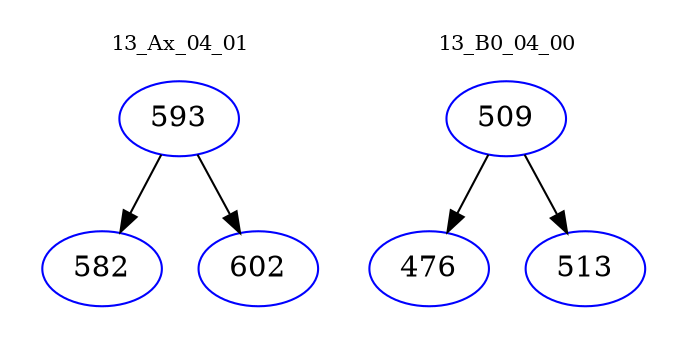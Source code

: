 digraph{
subgraph cluster_0 {
color = white
label = "13_Ax_04_01";
fontsize=10;
T0_593 [label="593", color="blue"]
T0_593 -> T0_582 [color="black"]
T0_582 [label="582", color="blue"]
T0_593 -> T0_602 [color="black"]
T0_602 [label="602", color="blue"]
}
subgraph cluster_1 {
color = white
label = "13_B0_04_00";
fontsize=10;
T1_509 [label="509", color="blue"]
T1_509 -> T1_476 [color="black"]
T1_476 [label="476", color="blue"]
T1_509 -> T1_513 [color="black"]
T1_513 [label="513", color="blue"]
}
}
